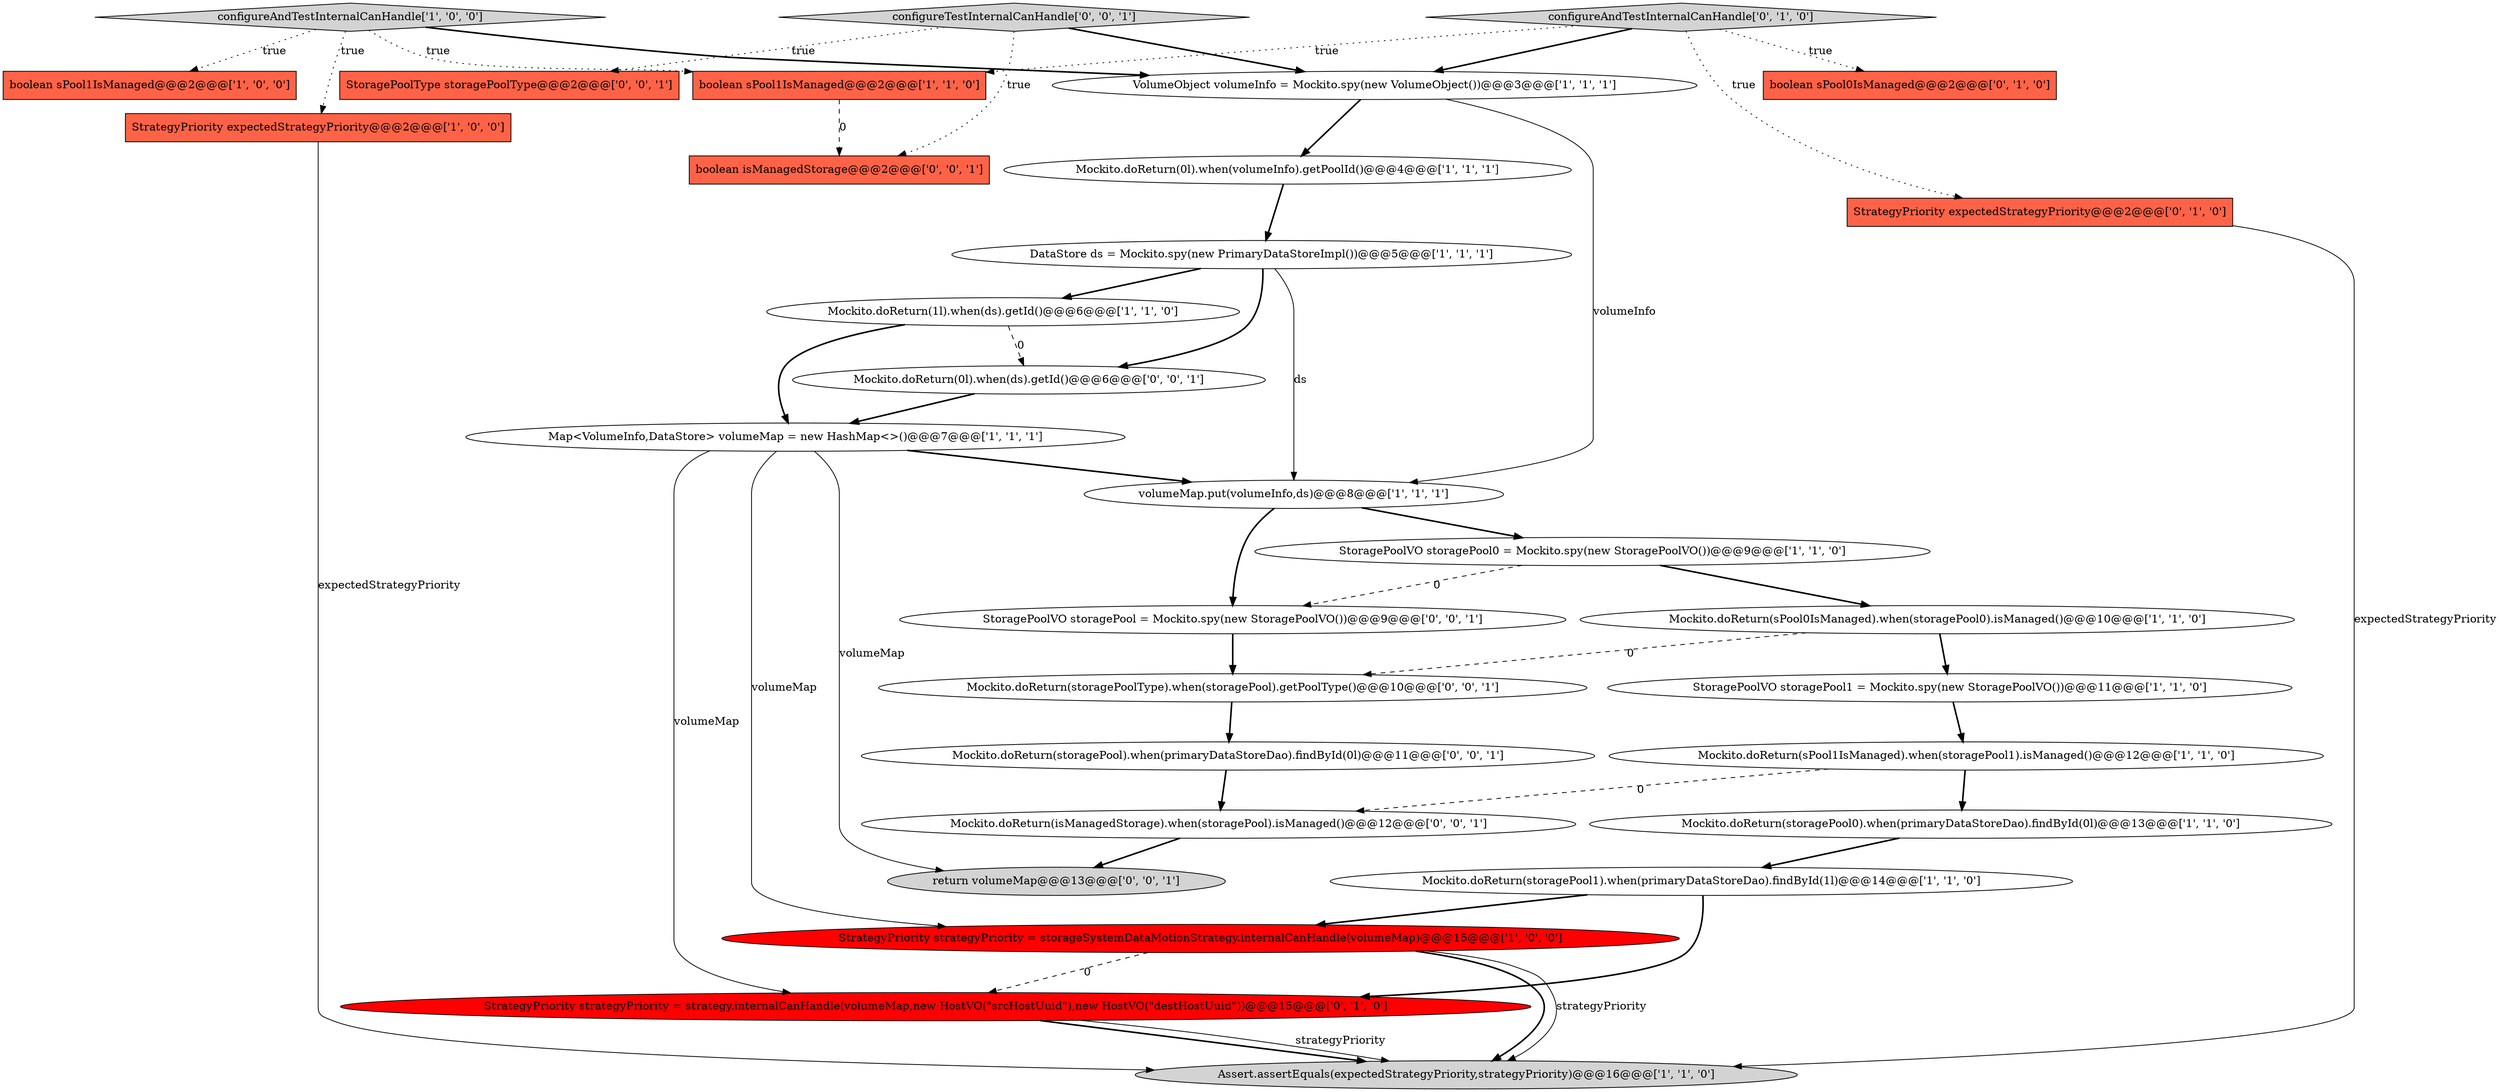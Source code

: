 digraph {
15 [style = filled, label = "configureAndTestInternalCanHandle['1', '0', '0']", fillcolor = lightgray, shape = diamond image = "AAA0AAABBB1BBB"];
22 [style = filled, label = "Mockito.doReturn(storagePoolType).when(storagePool).getPoolType()@@@10@@@['0', '0', '1']", fillcolor = white, shape = ellipse image = "AAA0AAABBB3BBB"];
30 [style = filled, label = "boolean isManagedStorage@@@2@@@['0', '0', '1']", fillcolor = tomato, shape = box image = "AAA0AAABBB3BBB"];
24 [style = filled, label = "Mockito.doReturn(storagePool).when(primaryDataStoreDao).findById(0l)@@@11@@@['0', '0', '1']", fillcolor = white, shape = ellipse image = "AAA0AAABBB3BBB"];
8 [style = filled, label = "boolean sPool1IsManaged@@@2@@@['1', '0', '0']", fillcolor = tomato, shape = box image = "AAA0AAABBB1BBB"];
13 [style = filled, label = "Mockito.doReturn(sPool1IsManaged).when(storagePool1).isManaged()@@@12@@@['1', '1', '0']", fillcolor = white, shape = ellipse image = "AAA0AAABBB1BBB"];
29 [style = filled, label = "Mockito.doReturn(0l).when(ds).getId()@@@6@@@['0', '0', '1']", fillcolor = white, shape = ellipse image = "AAA0AAABBB3BBB"];
27 [style = filled, label = "StoragePoolVO storagePool = Mockito.spy(new StoragePoolVO())@@@9@@@['0', '0', '1']", fillcolor = white, shape = ellipse image = "AAA0AAABBB3BBB"];
3 [style = filled, label = "StoragePoolVO storagePool0 = Mockito.spy(new StoragePoolVO())@@@9@@@['1', '1', '0']", fillcolor = white, shape = ellipse image = "AAA0AAABBB1BBB"];
23 [style = filled, label = "return volumeMap@@@13@@@['0', '0', '1']", fillcolor = lightgray, shape = ellipse image = "AAA0AAABBB3BBB"];
12 [style = filled, label = "Mockito.doReturn(1l).when(ds).getId()@@@6@@@['1', '1', '0']", fillcolor = white, shape = ellipse image = "AAA0AAABBB1BBB"];
0 [style = filled, label = "volumeMap.put(volumeInfo,ds)@@@8@@@['1', '1', '1']", fillcolor = white, shape = ellipse image = "AAA0AAABBB1BBB"];
16 [style = filled, label = "Mockito.doReturn(0l).when(volumeInfo).getPoolId()@@@4@@@['1', '1', '1']", fillcolor = white, shape = ellipse image = "AAA0AAABBB1BBB"];
1 [style = filled, label = "Mockito.doReturn(storagePool1).when(primaryDataStoreDao).findById(1l)@@@14@@@['1', '1', '0']", fillcolor = white, shape = ellipse image = "AAA0AAABBB1BBB"];
28 [style = filled, label = "StoragePoolType storagePoolType@@@2@@@['0', '0', '1']", fillcolor = tomato, shape = box image = "AAA0AAABBB3BBB"];
5 [style = filled, label = "Mockito.doReturn(sPool0IsManaged).when(storagePool0).isManaged()@@@10@@@['1', '1', '0']", fillcolor = white, shape = ellipse image = "AAA0AAABBB1BBB"];
18 [style = filled, label = "StrategyPriority strategyPriority = strategy.internalCanHandle(volumeMap,new HostVO(\"srcHostUuid\"),new HostVO(\"destHostUuid\"))@@@15@@@['0', '1', '0']", fillcolor = red, shape = ellipse image = "AAA1AAABBB2BBB"];
19 [style = filled, label = "boolean sPool0IsManaged@@@2@@@['0', '1', '0']", fillcolor = tomato, shape = box image = "AAA0AAABBB2BBB"];
2 [style = filled, label = "StrategyPriority expectedStrategyPriority@@@2@@@['1', '0', '0']", fillcolor = tomato, shape = box image = "AAA0AAABBB1BBB"];
11 [style = filled, label = "VolumeObject volumeInfo = Mockito.spy(new VolumeObject())@@@3@@@['1', '1', '1']", fillcolor = white, shape = ellipse image = "AAA0AAABBB1BBB"];
4 [style = filled, label = "DataStore ds = Mockito.spy(new PrimaryDataStoreImpl())@@@5@@@['1', '1', '1']", fillcolor = white, shape = ellipse image = "AAA0AAABBB1BBB"];
25 [style = filled, label = "configureTestInternalCanHandle['0', '0', '1']", fillcolor = lightgray, shape = diamond image = "AAA0AAABBB3BBB"];
10 [style = filled, label = "Assert.assertEquals(expectedStrategyPriority,strategyPriority)@@@16@@@['1', '1', '0']", fillcolor = lightgray, shape = ellipse image = "AAA0AAABBB1BBB"];
6 [style = filled, label = "StrategyPriority strategyPriority = storageSystemDataMotionStrategy.internalCanHandle(volumeMap)@@@15@@@['1', '0', '0']", fillcolor = red, shape = ellipse image = "AAA1AAABBB1BBB"];
21 [style = filled, label = "configureAndTestInternalCanHandle['0', '1', '0']", fillcolor = lightgray, shape = diamond image = "AAA0AAABBB2BBB"];
17 [style = filled, label = "Map<VolumeInfo,DataStore> volumeMap = new HashMap<>()@@@7@@@['1', '1', '1']", fillcolor = white, shape = ellipse image = "AAA0AAABBB1BBB"];
26 [style = filled, label = "Mockito.doReturn(isManagedStorage).when(storagePool).isManaged()@@@12@@@['0', '0', '1']", fillcolor = white, shape = ellipse image = "AAA0AAABBB3BBB"];
14 [style = filled, label = "StoragePoolVO storagePool1 = Mockito.spy(new StoragePoolVO())@@@11@@@['1', '1', '0']", fillcolor = white, shape = ellipse image = "AAA0AAABBB1BBB"];
20 [style = filled, label = "StrategyPriority expectedStrategyPriority@@@2@@@['0', '1', '0']", fillcolor = tomato, shape = box image = "AAA0AAABBB2BBB"];
9 [style = filled, label = "boolean sPool1IsManaged@@@2@@@['1', '1', '0']", fillcolor = tomato, shape = box image = "AAA0AAABBB1BBB"];
7 [style = filled, label = "Mockito.doReturn(storagePool0).when(primaryDataStoreDao).findById(0l)@@@13@@@['1', '1', '0']", fillcolor = white, shape = ellipse image = "AAA0AAABBB1BBB"];
0->3 [style = bold, label=""];
11->16 [style = bold, label=""];
29->17 [style = bold, label=""];
7->1 [style = bold, label=""];
21->20 [style = dotted, label="true"];
0->27 [style = bold, label=""];
15->2 [style = dotted, label="true"];
3->27 [style = dashed, label="0"];
12->17 [style = bold, label=""];
17->18 [style = solid, label="volumeMap"];
1->18 [style = bold, label=""];
4->29 [style = bold, label=""];
25->28 [style = dotted, label="true"];
5->14 [style = bold, label=""];
27->22 [style = bold, label=""];
13->26 [style = dashed, label="0"];
17->23 [style = solid, label="volumeMap"];
11->0 [style = solid, label="volumeInfo"];
15->9 [style = dotted, label="true"];
6->18 [style = dashed, label="0"];
24->26 [style = bold, label=""];
3->5 [style = bold, label=""];
1->6 [style = bold, label=""];
17->0 [style = bold, label=""];
17->6 [style = solid, label="volumeMap"];
15->8 [style = dotted, label="true"];
15->11 [style = bold, label=""];
18->10 [style = bold, label=""];
21->9 [style = dotted, label="true"];
21->11 [style = bold, label=""];
25->11 [style = bold, label=""];
13->7 [style = bold, label=""];
20->10 [style = solid, label="expectedStrategyPriority"];
6->10 [style = bold, label=""];
26->23 [style = bold, label=""];
21->19 [style = dotted, label="true"];
12->29 [style = dashed, label="0"];
4->12 [style = bold, label=""];
2->10 [style = solid, label="expectedStrategyPriority"];
14->13 [style = bold, label=""];
22->24 [style = bold, label=""];
16->4 [style = bold, label=""];
6->10 [style = solid, label="strategyPriority"];
18->10 [style = solid, label="strategyPriority"];
25->30 [style = dotted, label="true"];
9->30 [style = dashed, label="0"];
4->0 [style = solid, label="ds"];
5->22 [style = dashed, label="0"];
}
